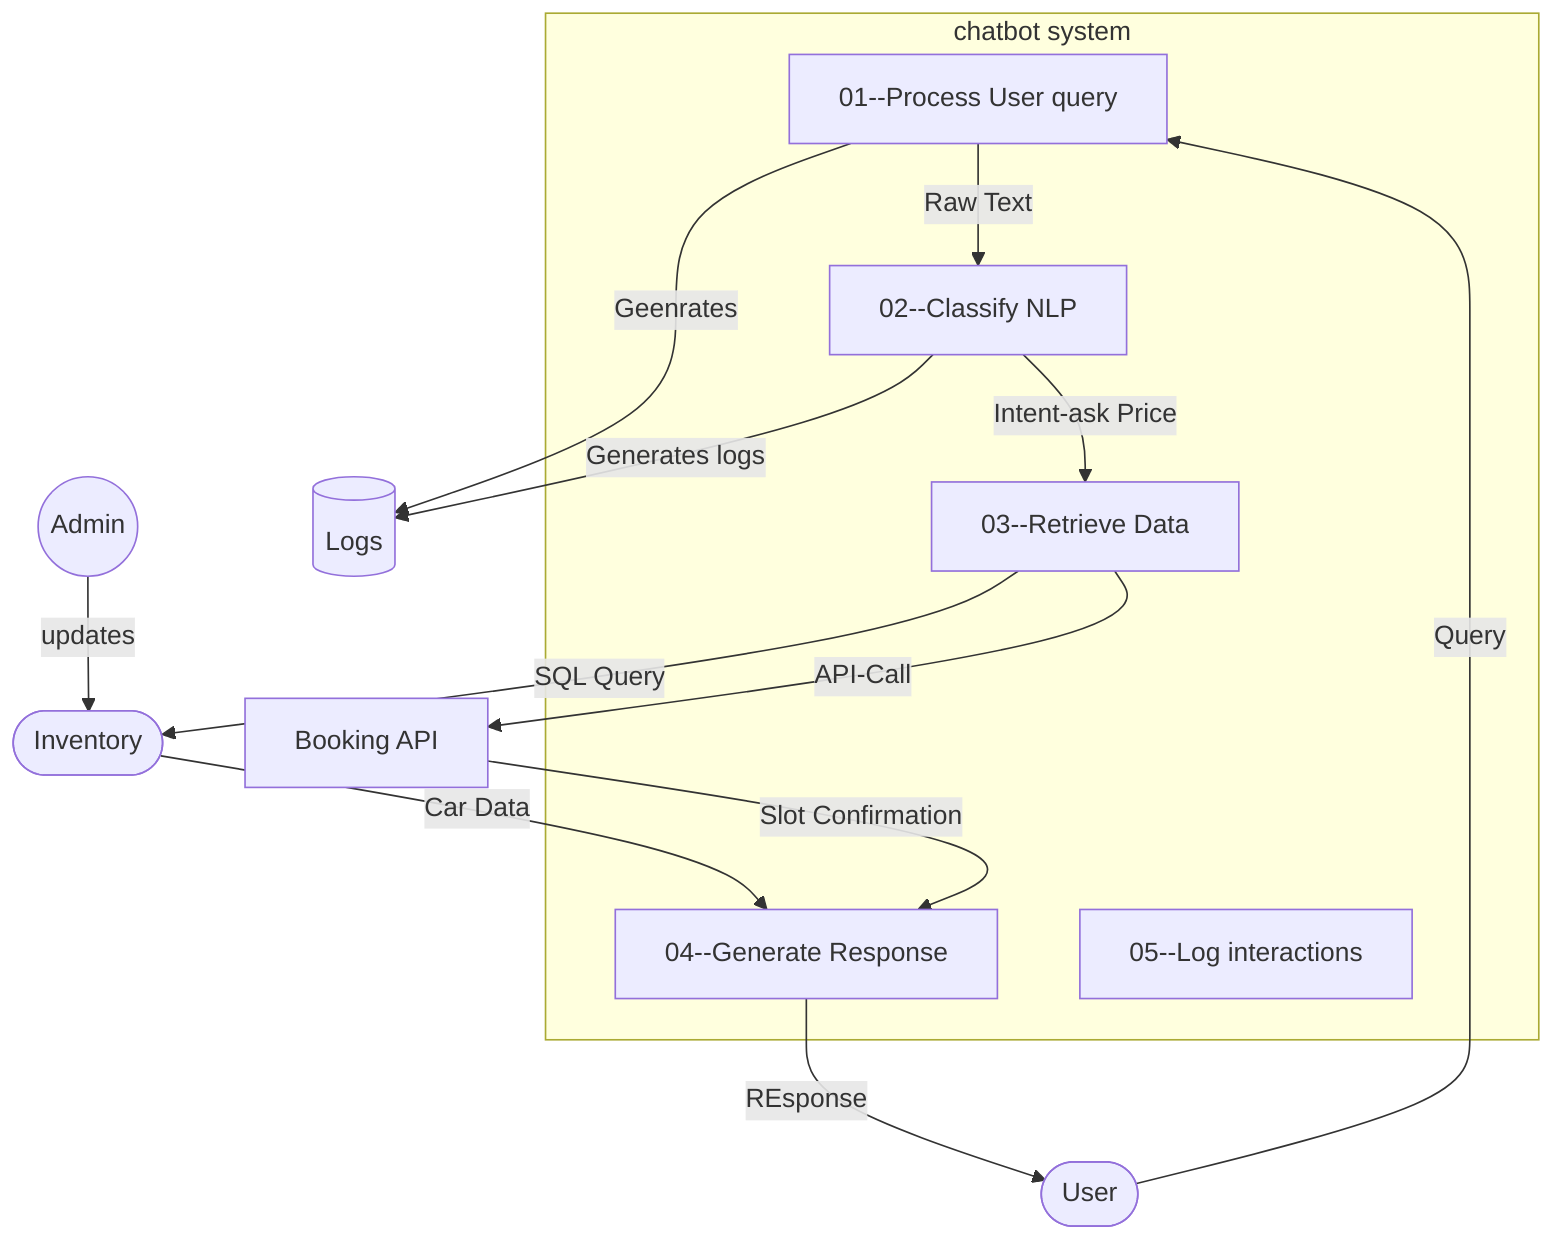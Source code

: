 flowchart TB
 subgraph s1["chatbot system"]
        n1["01--Process User query"]
        n2["02--Classify NLP"]
        n3["03--Retrieve Data"]
        n4["04--Generate Response"]
        n5["05--Log interactions"]
  end
    n6(["User"]) -- Query --> n1
    n1 -- Raw Text --> n2
    n2 -- "Intent-ask Price" --> n3
    n3 -- SQL Query --> n7(["Inventory"])
    n3 -- "API-Call" --> n8["Booking API"]
    n7 -- Car Data --> n4
    n8 -- Slot Confirmation --> n4
    n4 -- REsponse --> n6
    n1 -- Geenrates --> n9[("Logs")]
    n2 -- Generates logs --> n9
    n10(("Admin")) -- updates --> n7